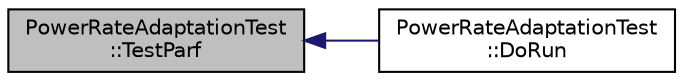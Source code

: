 digraph "PowerRateAdaptationTest::TestParf"
{
  edge [fontname="Helvetica",fontsize="10",labelfontname="Helvetica",labelfontsize="10"];
  node [fontname="Helvetica",fontsize="10",shape=record];
  rankdir="LR";
  Node1 [label="PowerRateAdaptationTest\l::TestParf",height=0.2,width=0.4,color="black", fillcolor="grey75", style="filled", fontcolor="black"];
  Node1 -> Node2 [dir="back",color="midnightblue",fontsize="10",style="solid"];
  Node2 [label="PowerRateAdaptationTest\l::DoRun",height=0.2,width=0.4,color="black", fillcolor="white", style="filled",URL="$dd/d2b/classPowerRateAdaptationTest.html#aab868cfafe1fcef3c1a777720571147d",tooltip="Implementation to actually run this TestCase. "];
}
